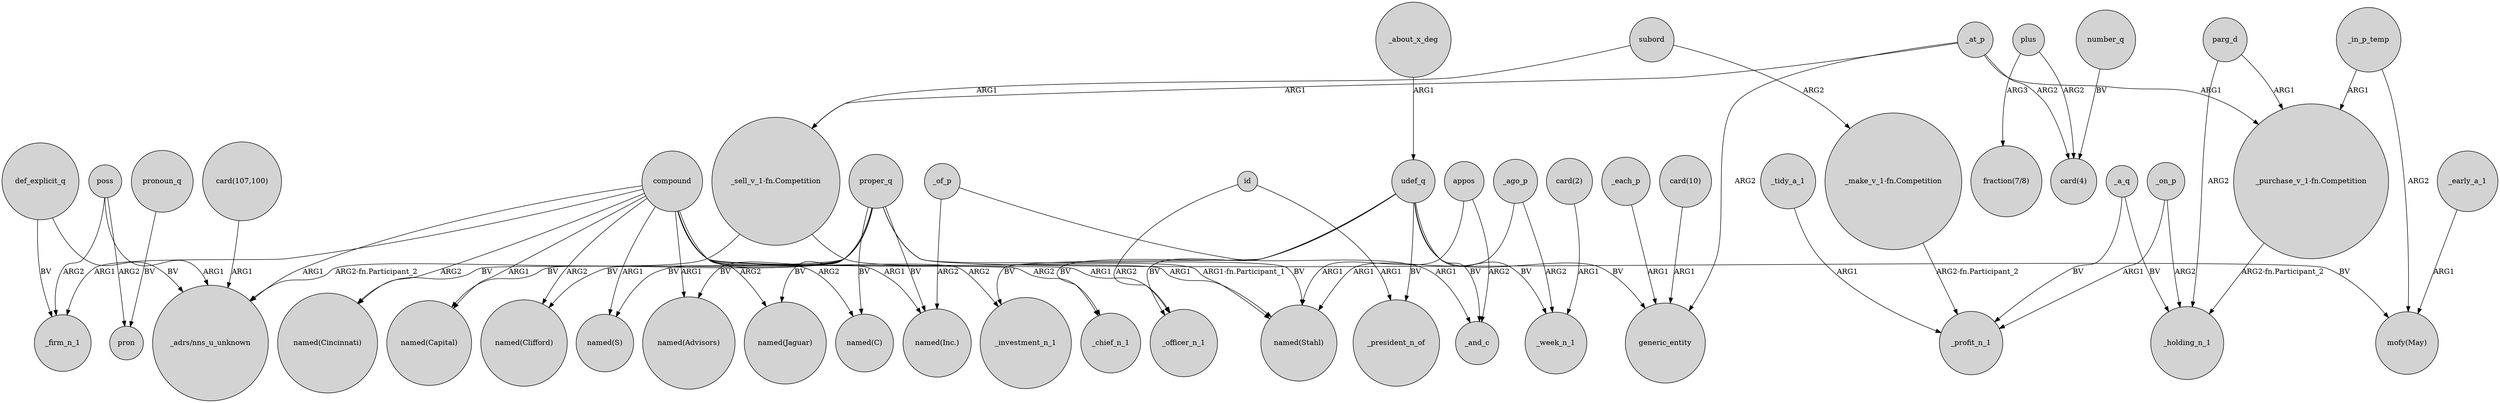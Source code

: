 digraph {
	node [shape=circle style=filled]
	"_sell_v_1-fn.Competition" -> "_adrs/nns_u_unknown" [label="ARG2-fn.Participant_2"]
	_on_p -> _holding_n_1 [label=ARG2]
	proper_q -> "named(C)" [label=BV]
	_at_p -> "card(4)" [label=ARG2]
	compound -> _chief_n_1 [label=ARG2]
	_a_q -> _holding_n_1 [label=BV]
	appos -> _and_c [label=ARG2]
	proper_q -> "named(Stahl)" [label=BV]
	_tidy_a_1 -> _profit_n_1 [label=ARG1]
	compound -> "named(C)" [label=ARG2]
	compound -> _investment_n_1 [label=ARG2]
	_ago_p -> "named(Stahl)" [label=ARG1]
	compound -> "named(Cincinnati)" [label=ARG2]
	proper_q -> "named(Capital)" [label=BV]
	_of_p -> "named(Inc.)" [label=ARG2]
	udef_q -> _chief_n_1 [label=BV]
	compound -> "named(Clifford)" [label=ARG2]
	parg_d -> _holding_n_1 [label=ARG2]
	"card(107,100)" -> "_adrs/nns_u_unknown" [label=ARG1]
	"_sell_v_1-fn.Competition" -> "named(Stahl)" [label="ARG1-fn.Participant_1"]
	poss -> "_adrs/nns_u_unknown" [label=ARG1]
	proper_q -> "named(Clifford)" [label=BV]
	_at_p -> "_purchase_v_1-fn.Competition" [label=ARG1]
	udef_q -> _and_c [label=BV]
	appos -> "named(Stahl)" [label=ARG1]
	compound -> "named(S)" [label=ARG1]
	udef_q -> generic_entity [label=BV]
	proper_q -> "named(Inc.)" [label=BV]
	proper_q -> "mofy(May)" [label=BV]
	_of_p -> _and_c [label=ARG1]
	_about_x_deg -> udef_q [label=ARG1]
	parg_d -> "_purchase_v_1-fn.Competition" [label=ARG1]
	compound -> "named(Advisors)" [label=ARG1]
	pronoun_q -> pron [label=BV]
	udef_q -> _week_n_1 [label=BV]
	poss -> pron [label=ARG2]
	compound -> "named(Stahl)" [label=ARG1]
	id -> _president_n_of [label=ARG1]
	"_purchase_v_1-fn.Competition" -> _holding_n_1 [label="ARG2-fn.Participant_2"]
	compound -> "named(Jaguar)" [label=ARG2]
	plus -> "fraction(7/8)" [label=ARG3]
	plus -> "card(4)" [label=ARG2]
	compound -> "_adrs/nns_u_unknown" [label=ARG1]
	proper_q -> "named(Jaguar)" [label=BV]
	def_explicit_q -> _firm_n_1 [label=BV]
	proper_q -> "named(Cincinnati)" [label=BV]
	_in_p_temp -> "_purchase_v_1-fn.Competition" [label=ARG1]
	udef_q -> _investment_n_1 [label=BV]
	compound -> _officer_n_1 [label=ARG1]
	udef_q -> _officer_n_1 [label=BV]
	def_explicit_q -> "_adrs/nns_u_unknown" [label=BV]
	subord -> "_sell_v_1-fn.Competition" [label=ARG1]
	number_q -> "card(4)" [label=BV]
	proper_q -> "named(S)" [label=BV]
	compound -> _firm_n_1 [label=ARG1]
	_at_p -> "_sell_v_1-fn.Competition" [label=ARG1]
	proper_q -> "named(Advisors)" [label=BV]
	_in_p_temp -> "mofy(May)" [label=ARG2]
	"card(10)" -> generic_entity [label=ARG1]
	_a_q -> _profit_n_1 [label=BV]
	compound -> "named(Inc.)" [label=ARG1]
	_early_a_1 -> "mofy(May)" [label=ARG1]
	udef_q -> _president_n_of [label=BV]
	"card(2)" -> _week_n_1 [label=ARG1]
	subord -> "_make_v_1-fn.Competition" [label=ARG2]
	id -> _officer_n_1 [label=ARG2]
	poss -> _firm_n_1 [label=ARG2]
	"_make_v_1-fn.Competition" -> _profit_n_1 [label="ARG2-fn.Participant_2"]
	compound -> "named(Capital)" [label=ARG1]
	_ago_p -> _week_n_1 [label=ARG2]
	_on_p -> _profit_n_1 [label=ARG1]
	_at_p -> generic_entity [label=ARG2]
	_each_p -> generic_entity [label=ARG1]
}
